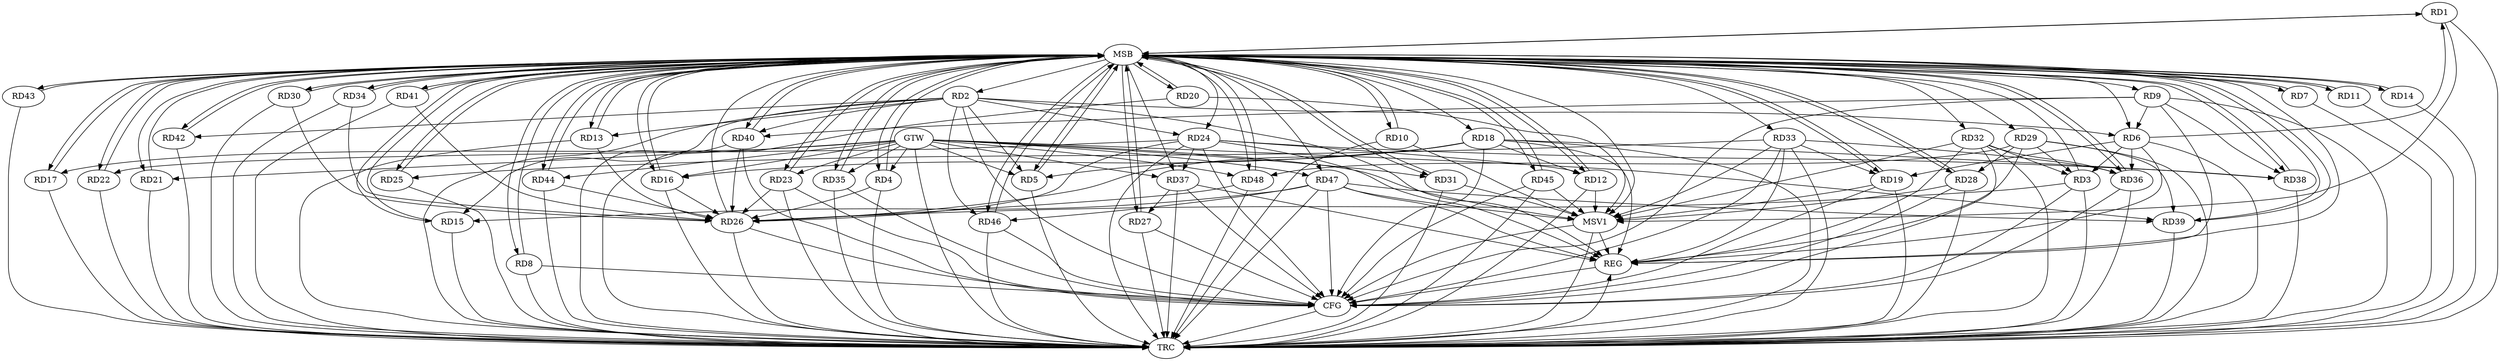 strict digraph G {
  RD1 [ label="RD1" ];
  RD2 [ label="RD2" ];
  RD3 [ label="RD3" ];
  RD4 [ label="RD4" ];
  RD5 [ label="RD5" ];
  RD6 [ label="RD6" ];
  RD7 [ label="RD7" ];
  RD8 [ label="RD8" ];
  RD9 [ label="RD9" ];
  RD10 [ label="RD10" ];
  RD11 [ label="RD11" ];
  RD12 [ label="RD12" ];
  RD13 [ label="RD13" ];
  RD14 [ label="RD14" ];
  RD15 [ label="RD15" ];
  RD16 [ label="RD16" ];
  RD17 [ label="RD17" ];
  RD18 [ label="RD18" ];
  RD19 [ label="RD19" ];
  RD20 [ label="RD20" ];
  RD21 [ label="RD21" ];
  RD22 [ label="RD22" ];
  RD23 [ label="RD23" ];
  RD24 [ label="RD24" ];
  RD25 [ label="RD25" ];
  RD26 [ label="RD26" ];
  RD27 [ label="RD27" ];
  RD28 [ label="RD28" ];
  RD29 [ label="RD29" ];
  RD30 [ label="RD30" ];
  RD31 [ label="RD31" ];
  RD32 [ label="RD32" ];
  RD33 [ label="RD33" ];
  RD34 [ label="RD34" ];
  RD35 [ label="RD35" ];
  RD36 [ label="RD36" ];
  RD37 [ label="RD37" ];
  RD38 [ label="RD38" ];
  RD39 [ label="RD39" ];
  RD40 [ label="RD40" ];
  RD41 [ label="RD41" ];
  RD42 [ label="RD42" ];
  RD43 [ label="RD43" ];
  RD44 [ label="RD44" ];
  RD45 [ label="RD45" ];
  RD46 [ label="RD46" ];
  RD47 [ label="RD47" ];
  RD48 [ label="RD48" ];
  GTW [ label="GTW" ];
  REG [ label="REG" ];
  MSB [ label="MSB" ];
  CFG [ label="CFG" ];
  TRC [ label="TRC" ];
  MSV1 [ label="MSV1" ];
  RD6 -> RD1;
  RD2 -> RD5;
  RD2 -> RD6;
  RD2 -> RD13;
  RD2 -> RD15;
  RD2 -> RD24;
  RD2 -> RD40;
  RD2 -> RD42;
  RD2 -> RD46;
  RD6 -> RD3;
  RD29 -> RD3;
  RD32 -> RD3;
  RD18 -> RD5;
  RD9 -> RD6;
  RD6 -> RD19;
  RD6 -> RD36;
  RD9 -> RD38;
  RD9 -> RD40;
  RD18 -> RD12;
  RD24 -> RD12;
  RD47 -> RD15;
  RD18 -> RD16;
  RD18 -> RD38;
  RD33 -> RD19;
  RD24 -> RD22;
  RD24 -> RD37;
  RD24 -> RD38;
  RD33 -> RD25;
  RD37 -> RD27;
  RD29 -> RD28;
  RD29 -> RD39;
  RD29 -> RD48;
  RD32 -> RD36;
  RD33 -> RD36;
  RD47 -> RD39;
  RD47 -> RD46;
  GTW -> RD37;
  GTW -> RD17;
  GTW -> RD35;
  GTW -> RD5;
  GTW -> RD23;
  GTW -> RD16;
  GTW -> RD21;
  GTW -> RD47;
  GTW -> RD48;
  GTW -> RD44;
  GTW -> RD31;
  GTW -> RD4;
  GTW -> RD39;
  RD2 -> REG;
  RD6 -> REG;
  RD9 -> REG;
  RD18 -> REG;
  RD24 -> REG;
  RD29 -> REG;
  RD32 -> REG;
  RD33 -> REG;
  RD37 -> REG;
  RD47 -> REG;
  RD1 -> MSB;
  MSB -> RD5;
  MSB -> RD14;
  MSB -> RD21;
  MSB -> RD24;
  MSB -> RD28;
  MSB -> RD29;
  MSB -> RD32;
  MSB -> REG;
  RD3 -> MSB;
  MSB -> RD19;
  MSB -> RD31;
  MSB -> RD35;
  RD4 -> MSB;
  MSB -> RD1;
  MSB -> RD8;
  MSB -> RD23;
  MSB -> RD34;
  MSB -> RD36;
  MSB -> RD40;
  MSB -> RD46;
  RD5 -> MSB;
  MSB -> RD2;
  MSB -> RD9;
  RD7 -> MSB;
  MSB -> RD30;
  RD8 -> MSB;
  MSB -> RD37;
  MSB -> RD42;
  RD10 -> MSB;
  MSB -> RD6;
  RD11 -> MSB;
  MSB -> RD41;
  RD12 -> MSB;
  MSB -> RD18;
  MSB -> RD27;
  RD13 -> MSB;
  MSB -> RD33;
  MSB -> RD43;
  RD14 -> MSB;
  MSB -> RD45;
  RD15 -> MSB;
  MSB -> RD44;
  RD16 -> MSB;
  RD17 -> MSB;
  MSB -> RD11;
  MSB -> RD39;
  RD19 -> MSB;
  MSB -> RD4;
  MSB -> RD20;
  MSB -> RD48;
  RD20 -> MSB;
  MSB -> RD25;
  RD21 -> MSB;
  RD22 -> MSB;
  MSB -> RD10;
  MSB -> RD17;
  MSB -> RD38;
  RD23 -> MSB;
  RD25 -> MSB;
  RD26 -> MSB;
  RD27 -> MSB;
  RD28 -> MSB;
  MSB -> RD16;
  MSB -> RD22;
  RD30 -> MSB;
  RD31 -> MSB;
  MSB -> RD47;
  RD34 -> MSB;
  MSB -> RD12;
  MSB -> RD15;
  RD35 -> MSB;
  RD36 -> MSB;
  MSB -> RD13;
  RD38 -> MSB;
  RD39 -> MSB;
  RD40 -> MSB;
  MSB -> RD7;
  RD41 -> MSB;
  RD42 -> MSB;
  RD43 -> MSB;
  RD44 -> MSB;
  RD45 -> MSB;
  RD46 -> MSB;
  RD48 -> MSB;
  RD2 -> CFG;
  RD35 -> CFG;
  RD40 -> CFG;
  RD28 -> CFG;
  RD18 -> CFG;
  RD26 -> CFG;
  RD23 -> CFG;
  RD24 -> CFG;
  RD46 -> CFG;
  RD3 -> CFG;
  RD36 -> CFG;
  RD33 -> CFG;
  RD32 -> CFG;
  RD8 -> CFG;
  RD37 -> CFG;
  RD27 -> CFG;
  RD45 -> CFG;
  RD9 -> CFG;
  RD19 -> CFG;
  RD47 -> CFG;
  REG -> CFG;
  RD1 -> TRC;
  RD2 -> TRC;
  RD3 -> TRC;
  RD4 -> TRC;
  RD5 -> TRC;
  RD6 -> TRC;
  RD7 -> TRC;
  RD8 -> TRC;
  RD9 -> TRC;
  RD10 -> TRC;
  RD11 -> TRC;
  RD12 -> TRC;
  RD13 -> TRC;
  RD14 -> TRC;
  RD15 -> TRC;
  RD16 -> TRC;
  RD17 -> TRC;
  RD18 -> TRC;
  RD19 -> TRC;
  RD20 -> TRC;
  RD21 -> TRC;
  RD22 -> TRC;
  RD23 -> TRC;
  RD24 -> TRC;
  RD25 -> TRC;
  RD26 -> TRC;
  RD27 -> TRC;
  RD28 -> TRC;
  RD29 -> TRC;
  RD30 -> TRC;
  RD31 -> TRC;
  RD32 -> TRC;
  RD33 -> TRC;
  RD34 -> TRC;
  RD35 -> TRC;
  RD36 -> TRC;
  RD37 -> TRC;
  RD38 -> TRC;
  RD39 -> TRC;
  RD40 -> TRC;
  RD41 -> TRC;
  RD42 -> TRC;
  RD43 -> TRC;
  RD44 -> TRC;
  RD45 -> TRC;
  RD46 -> TRC;
  RD47 -> TRC;
  RD48 -> TRC;
  GTW -> TRC;
  CFG -> TRC;
  TRC -> REG;
  RD41 -> RD26;
  RD44 -> RD26;
  RD24 -> RD26;
  RD3 -> RD26;
  RD34 -> RD26;
  RD48 -> RD26;
  RD13 -> RD26;
  RD18 -> RD26;
  RD40 -> RD26;
  RD16 -> RD26;
  RD23 -> RD26;
  RD4 -> RD26;
  RD30 -> RD26;
  RD32 -> MSV1;
  RD33 -> MSV1;
  RD47 -> MSV1;
  GTW -> MSV1;
  MSB -> MSV1;
  RD31 -> MSV1;
  RD12 -> MSV1;
  RD10 -> MSV1;
  RD28 -> MSV1;
  RD19 -> MSV1;
  RD20 -> MSV1;
  RD45 -> MSV1;
  RD1 -> MSV1;
  MSV1 -> REG;
  MSV1 -> TRC;
  MSV1 -> CFG;
}
